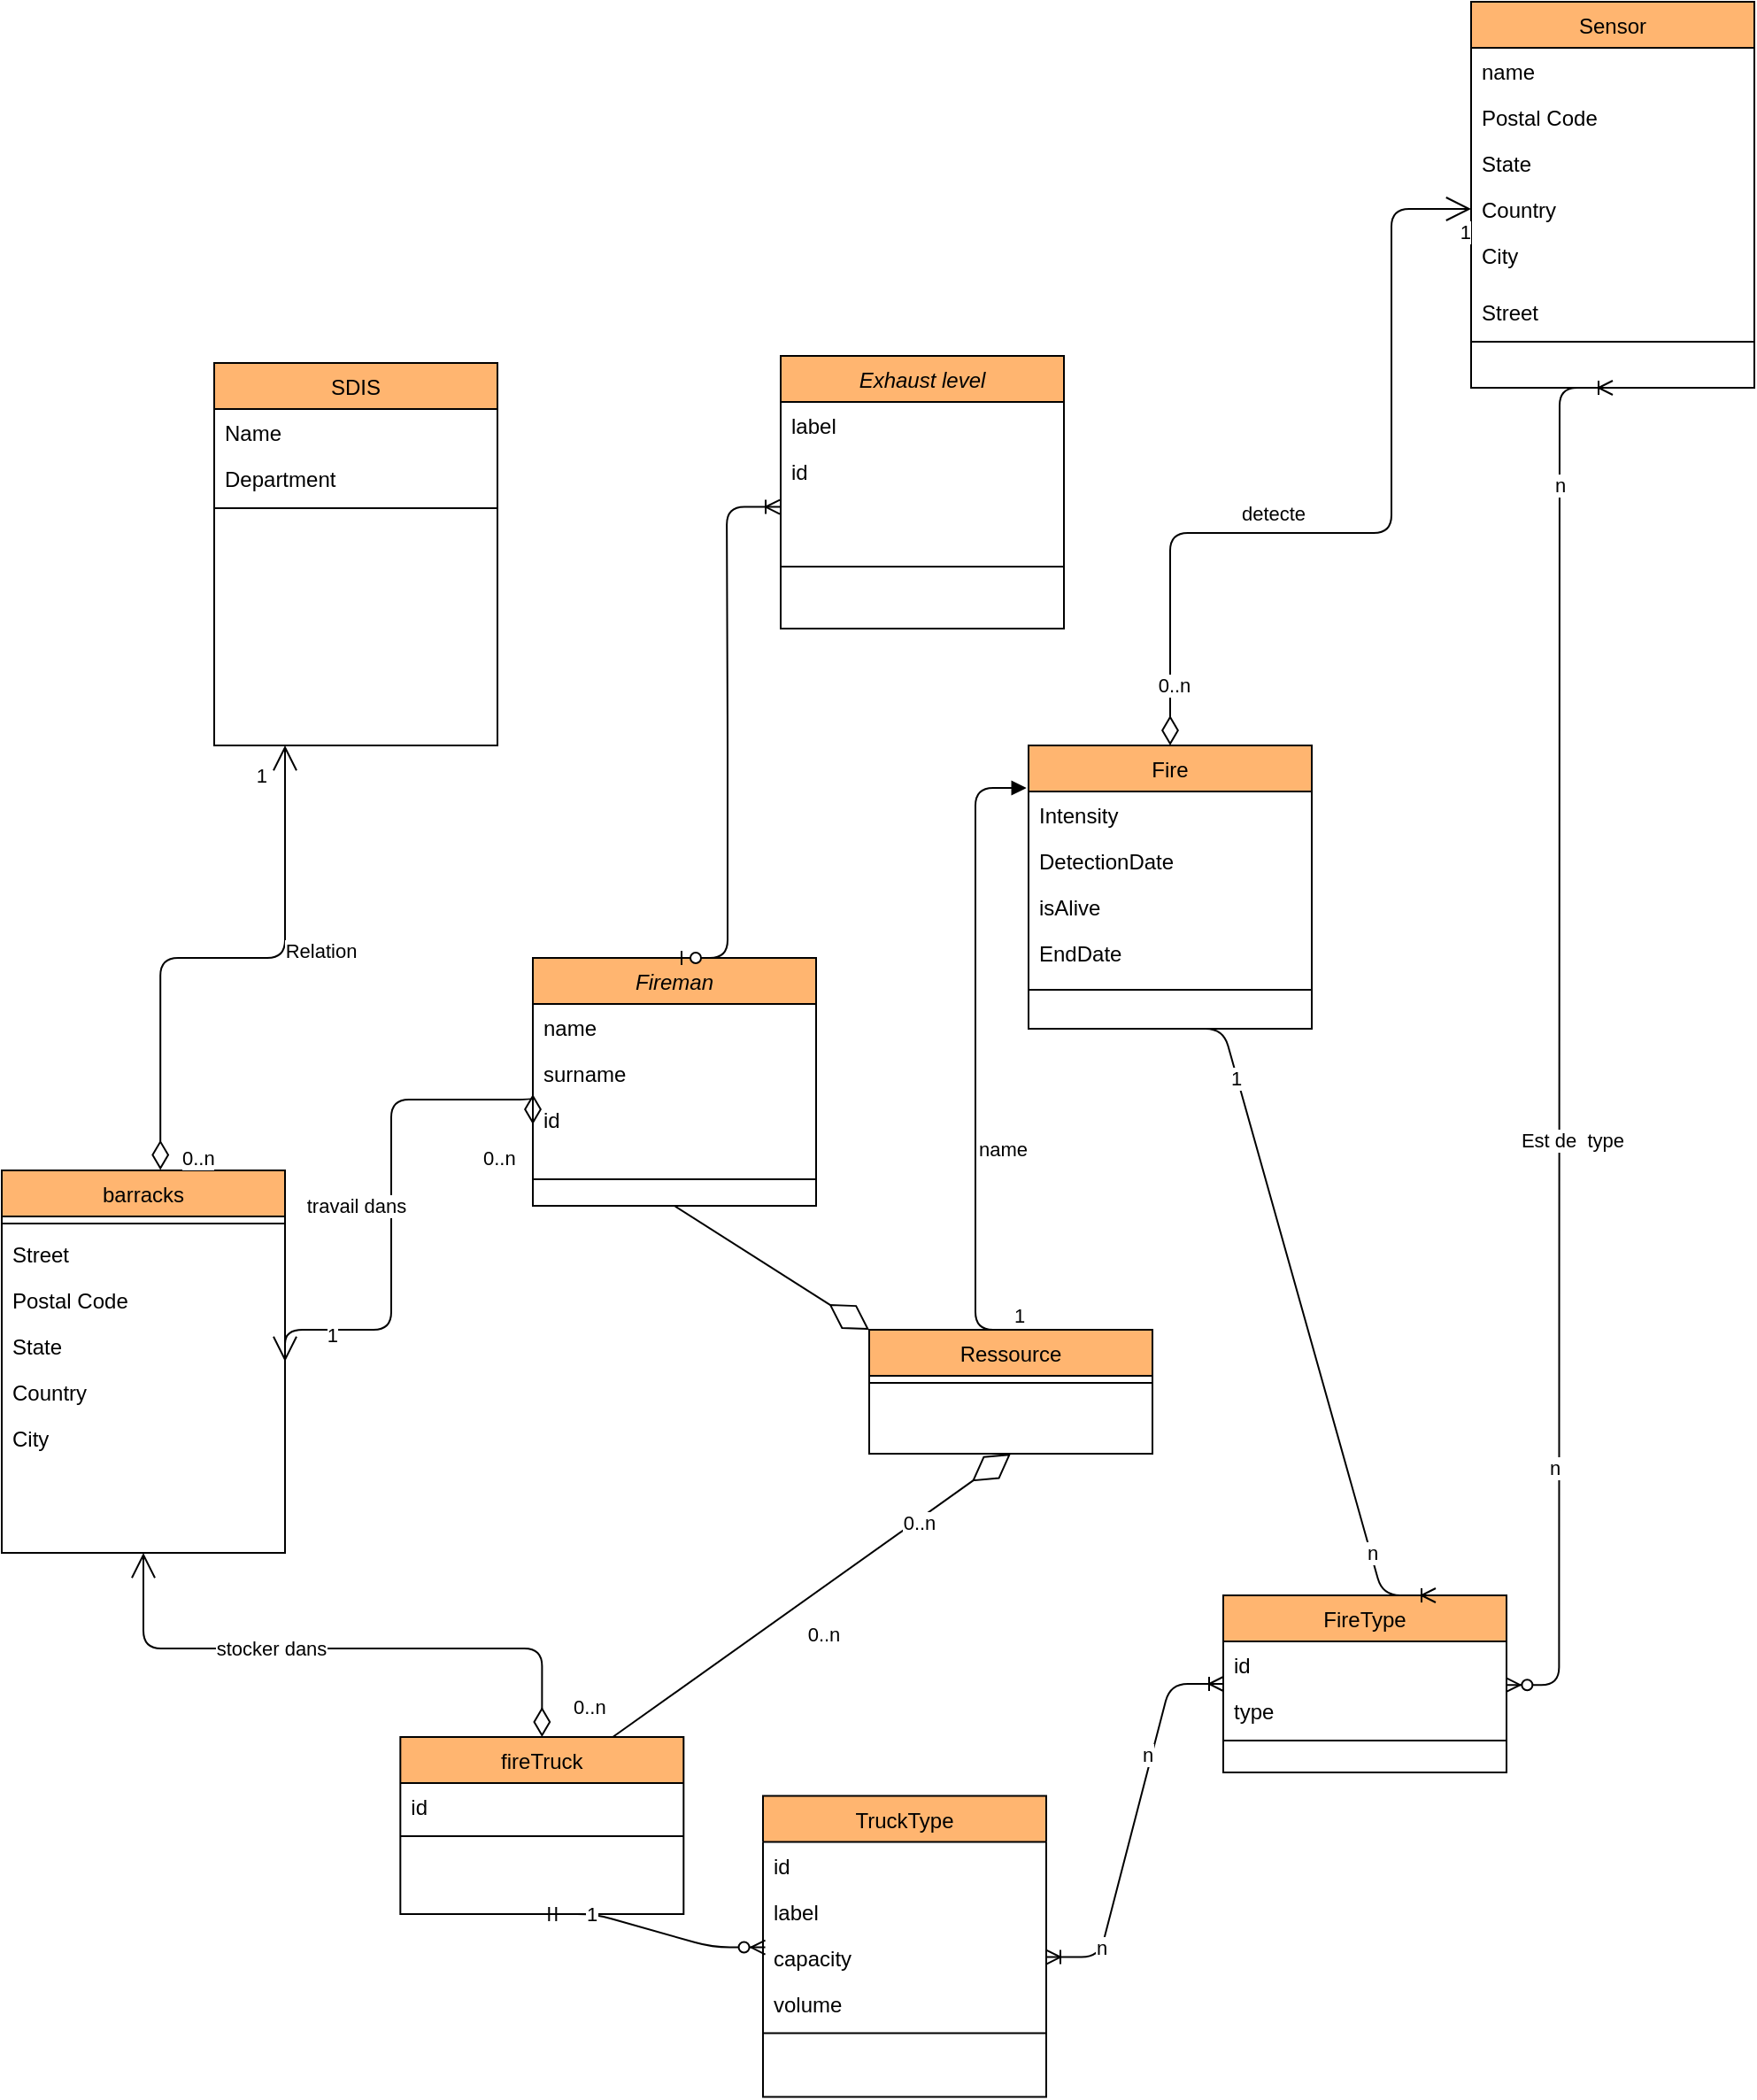 <mxfile version="13.11.0" type="github">
  <diagram id="C5RBs43oDa-KdzZeNtuy" name="Page-1">
    <mxGraphModel dx="1799" dy="2071" grid="1" gridSize="10" guides="1" tooltips="1" connect="1" arrows="1" fold="1" page="1" pageScale="1" pageWidth="827" pageHeight="1169" math="0" shadow="0" extFonts="Permanent Marker^https://fonts.googleapis.com/css?family=Permanent+Marker">
      <root>
        <mxCell id="WIyWlLk6GJQsqaUBKTNV-0" />
        <mxCell id="WIyWlLk6GJQsqaUBKTNV-1" parent="WIyWlLk6GJQsqaUBKTNV-0" />
        <mxCell id="zkfFHV4jXpPFQw0GAbJ--0" value="Fireman" style="swimlane;fontStyle=2;align=center;verticalAlign=top;childLayout=stackLayout;horizontal=1;startSize=26;horizontalStack=0;resizeParent=1;resizeLast=0;collapsible=1;marginBottom=0;rounded=0;shadow=0;strokeWidth=1;fillColor=#FFB570;" parent="WIyWlLk6GJQsqaUBKTNV-1" vertex="1">
          <mxGeometry x="370" y="140" width="160" height="140" as="geometry">
            <mxRectangle x="230" y="140" width="160" height="26" as="alternateBounds" />
          </mxGeometry>
        </mxCell>
        <mxCell id="zkfFHV4jXpPFQw0GAbJ--1" value="name" style="text;align=left;verticalAlign=top;spacingLeft=4;spacingRight=4;overflow=hidden;rotatable=0;points=[[0,0.5],[1,0.5]];portConstraint=eastwest;" parent="zkfFHV4jXpPFQw0GAbJ--0" vertex="1">
          <mxGeometry y="26" width="160" height="26" as="geometry" />
        </mxCell>
        <mxCell id="zkfFHV4jXpPFQw0GAbJ--2" value="surname" style="text;align=left;verticalAlign=top;spacingLeft=4;spacingRight=4;overflow=hidden;rotatable=0;points=[[0,0.5],[1,0.5]];portConstraint=eastwest;rounded=0;shadow=0;html=0;" parent="zkfFHV4jXpPFQw0GAbJ--0" vertex="1">
          <mxGeometry y="52" width="160" height="26" as="geometry" />
        </mxCell>
        <mxCell id="zkfFHV4jXpPFQw0GAbJ--3" value="id" style="text;align=left;verticalAlign=top;spacingLeft=4;spacingRight=4;overflow=hidden;rotatable=0;points=[[0,0.5],[1,0.5]];portConstraint=eastwest;rounded=0;shadow=0;html=0;" parent="zkfFHV4jXpPFQw0GAbJ--0" vertex="1">
          <mxGeometry y="78" width="160" height="32" as="geometry" />
        </mxCell>
        <mxCell id="zkfFHV4jXpPFQw0GAbJ--4" value="" style="line;html=1;strokeWidth=1;align=left;verticalAlign=middle;spacingTop=-1;spacingLeft=3;spacingRight=3;rotatable=0;labelPosition=right;points=[];portConstraint=eastwest;" parent="zkfFHV4jXpPFQw0GAbJ--0" vertex="1">
          <mxGeometry y="110" width="160" height="30" as="geometry" />
        </mxCell>
        <mxCell id="zkfFHV4jXpPFQw0GAbJ--17" value="barracks" style="swimlane;fontStyle=0;align=center;verticalAlign=top;childLayout=stackLayout;horizontal=1;startSize=26;horizontalStack=0;resizeParent=1;resizeLast=0;collapsible=1;marginBottom=0;rounded=0;shadow=0;strokeWidth=1;fillColor=#FFB570;" parent="WIyWlLk6GJQsqaUBKTNV-1" vertex="1">
          <mxGeometry x="70" y="260" width="160" height="216" as="geometry">
            <mxRectangle x="90" y="20" width="160" height="26" as="alternateBounds" />
          </mxGeometry>
        </mxCell>
        <mxCell id="zkfFHV4jXpPFQw0GAbJ--23" value="" style="line;html=1;strokeWidth=1;align=left;verticalAlign=middle;spacingTop=-1;spacingLeft=3;spacingRight=3;rotatable=0;labelPosition=right;points=[];portConstraint=eastwest;" parent="zkfFHV4jXpPFQw0GAbJ--17" vertex="1">
          <mxGeometry y="26" width="160" height="8" as="geometry" />
        </mxCell>
        <mxCell id="6UuoRJ6_l8Mqefl_Qb9X-63" value="Street" style="text;align=left;verticalAlign=top;spacingLeft=4;spacingRight=4;overflow=hidden;rotatable=0;points=[[0,0.5],[1,0.5]];portConstraint=eastwest;rounded=0;shadow=0;html=0;" vertex="1" parent="zkfFHV4jXpPFQw0GAbJ--17">
          <mxGeometry y="34" width="160" height="26" as="geometry" />
        </mxCell>
        <mxCell id="6UuoRJ6_l8Mqefl_Qb9X-67" value="Postal Code" style="text;align=left;verticalAlign=top;spacingLeft=4;spacingRight=4;overflow=hidden;rotatable=0;points=[[0,0.5],[1,0.5]];portConstraint=eastwest;rounded=0;shadow=0;html=0;" vertex="1" parent="zkfFHV4jXpPFQw0GAbJ--17">
          <mxGeometry y="60" width="160" height="26" as="geometry" />
        </mxCell>
        <mxCell id="6UuoRJ6_l8Mqefl_Qb9X-66" value="State" style="text;align=left;verticalAlign=top;spacingLeft=4;spacingRight=4;overflow=hidden;rotatable=0;points=[[0,0.5],[1,0.5]];portConstraint=eastwest;rounded=0;shadow=0;html=0;" vertex="1" parent="zkfFHV4jXpPFQw0GAbJ--17">
          <mxGeometry y="86" width="160" height="26" as="geometry" />
        </mxCell>
        <mxCell id="6UuoRJ6_l8Mqefl_Qb9X-65" value="Country" style="text;align=left;verticalAlign=top;spacingLeft=4;spacingRight=4;overflow=hidden;rotatable=0;points=[[0,0.5],[1,0.5]];portConstraint=eastwest;rounded=0;shadow=0;html=0;" vertex="1" parent="zkfFHV4jXpPFQw0GAbJ--17">
          <mxGeometry y="112" width="160" height="26" as="geometry" />
        </mxCell>
        <mxCell id="6UuoRJ6_l8Mqefl_Qb9X-64" value="City" style="text;align=left;verticalAlign=top;spacingLeft=4;spacingRight=4;overflow=hidden;rotatable=0;points=[[0,0.5],[1,0.5]];portConstraint=eastwest;rounded=0;shadow=0;html=0;" vertex="1" parent="zkfFHV4jXpPFQw0GAbJ--17">
          <mxGeometry y="138" width="160" height="32" as="geometry" />
        </mxCell>
        <mxCell id="6XxaoCj_2Q5xRi3HVW1I-3" value="fireTruck" style="swimlane;fontStyle=0;align=center;verticalAlign=top;childLayout=stackLayout;horizontal=1;startSize=26;horizontalStack=0;resizeParent=1;resizeLast=0;collapsible=1;marginBottom=0;rounded=0;shadow=0;strokeWidth=1;fillColor=#FFB570;" parent="WIyWlLk6GJQsqaUBKTNV-1" vertex="1">
          <mxGeometry x="295.16" y="580" width="160" height="100" as="geometry">
            <mxRectangle x="334" y="380" width="160" height="26" as="alternateBounds" />
          </mxGeometry>
        </mxCell>
        <mxCell id="6XxaoCj_2Q5xRi3HVW1I-4" value="id" style="text;align=left;verticalAlign=top;spacingLeft=4;spacingRight=4;overflow=hidden;rotatable=0;points=[[0,0.5],[1,0.5]];portConstraint=eastwest;" parent="6XxaoCj_2Q5xRi3HVW1I-3" vertex="1">
          <mxGeometry y="26" width="160" height="26" as="geometry" />
        </mxCell>
        <mxCell id="6XxaoCj_2Q5xRi3HVW1I-9" value="" style="line;html=1;strokeWidth=1;align=left;verticalAlign=middle;spacingTop=-1;spacingLeft=3;spacingRight=3;rotatable=0;labelPosition=right;points=[];portConstraint=eastwest;" parent="6XxaoCj_2Q5xRi3HVW1I-3" vertex="1">
          <mxGeometry y="52" width="160" height="8" as="geometry" />
        </mxCell>
        <mxCell id="6XxaoCj_2Q5xRi3HVW1I-12" value="travail dans" style="endArrow=open;html=1;endSize=12;startArrow=diamondThin;startSize=14;startFill=0;edgeStyle=orthogonalEdgeStyle;entryX=1;entryY=0.5;entryDx=0;entryDy=0;exitX=0;exitY=0.5;exitDx=0;exitDy=0;" parent="WIyWlLk6GJQsqaUBKTNV-1" source="zkfFHV4jXpPFQw0GAbJ--3" target="zkfFHV4jXpPFQw0GAbJ--17" edge="1">
          <mxGeometry x="0.018" y="-20" relative="1" as="geometry">
            <mxPoint x="230" y="345" as="sourcePoint" />
            <mxPoint x="260" y="240" as="targetPoint" />
            <Array as="points">
              <mxPoint x="370" y="220" />
              <mxPoint x="290" y="220" />
              <mxPoint x="290" y="350" />
              <mxPoint x="230" y="350" />
            </Array>
            <mxPoint as="offset" />
          </mxGeometry>
        </mxCell>
        <mxCell id="6XxaoCj_2Q5xRi3HVW1I-13" value="0..n" style="edgeLabel;resizable=0;html=1;align=left;verticalAlign=top;" parent="6XxaoCj_2Q5xRi3HVW1I-12" connectable="0" vertex="1">
          <mxGeometry x="-1" relative="1" as="geometry">
            <mxPoint x="-30" y="6" as="offset" />
          </mxGeometry>
        </mxCell>
        <mxCell id="6XxaoCj_2Q5xRi3HVW1I-14" value="1" style="edgeLabel;resizable=0;html=1;align=right;verticalAlign=top;" parent="6XxaoCj_2Q5xRi3HVW1I-12" connectable="0" vertex="1">
          <mxGeometry x="1" relative="1" as="geometry">
            <mxPoint x="30" y="-28" as="offset" />
          </mxGeometry>
        </mxCell>
        <mxCell id="6XxaoCj_2Q5xRi3HVW1I-15" value="stocker dans" style="endArrow=open;html=1;endSize=12;startArrow=diamondThin;startSize=14;startFill=0;edgeStyle=orthogonalEdgeStyle;exitX=0.5;exitY=0;exitDx=0;exitDy=0;entryX=0.5;entryY=1;entryDx=0;entryDy=0;" parent="WIyWlLk6GJQsqaUBKTNV-1" source="6XxaoCj_2Q5xRi3HVW1I-3" target="zkfFHV4jXpPFQw0GAbJ--17" edge="1">
          <mxGeometry x="0.233" relative="1" as="geometry">
            <mxPoint x="390" y="170" as="sourcePoint" />
            <mxPoint x="250.0" y="163.059" as="targetPoint" />
            <Array as="points">
              <mxPoint x="375" y="530" />
              <mxPoint x="150" y="530" />
            </Array>
            <mxPoint as="offset" />
          </mxGeometry>
        </mxCell>
        <mxCell id="6XxaoCj_2Q5xRi3HVW1I-16" value="0..n" style="edgeLabel;resizable=0;html=1;align=left;verticalAlign=top;" parent="6XxaoCj_2Q5xRi3HVW1I-15" connectable="0" vertex="1">
          <mxGeometry x="-1" relative="1" as="geometry">
            <mxPoint x="16" y="-30" as="offset" />
          </mxGeometry>
        </mxCell>
        <mxCell id="6XxaoCj_2Q5xRi3HVW1I-18" value="Fire" style="swimlane;fontStyle=0;align=center;verticalAlign=top;childLayout=stackLayout;horizontal=1;startSize=26;horizontalStack=0;resizeParent=1;resizeLast=0;collapsible=1;marginBottom=0;rounded=0;shadow=0;strokeWidth=1;fillColor=#FFB570;" parent="WIyWlLk6GJQsqaUBKTNV-1" vertex="1">
          <mxGeometry x="650" y="20" width="160" height="160" as="geometry">
            <mxRectangle x="550" y="140" width="160" height="26" as="alternateBounds" />
          </mxGeometry>
        </mxCell>
        <mxCell id="6XxaoCj_2Q5xRi3HVW1I-26" value="Intensity&#xa;" style="text;align=left;verticalAlign=top;spacingLeft=4;spacingRight=4;overflow=hidden;rotatable=0;points=[[0,0.5],[1,0.5]];portConstraint=eastwest;rounded=0;shadow=0;html=0;" parent="6XxaoCj_2Q5xRi3HVW1I-18" vertex="1">
          <mxGeometry y="26" width="160" height="26" as="geometry" />
        </mxCell>
        <mxCell id="6XxaoCj_2Q5xRi3HVW1I-27" value="DetectionDate" style="text;align=left;verticalAlign=top;spacingLeft=4;spacingRight=4;overflow=hidden;rotatable=0;points=[[0,0.5],[1,0.5]];portConstraint=eastwest;rounded=0;shadow=0;html=0;" parent="6XxaoCj_2Q5xRi3HVW1I-18" vertex="1">
          <mxGeometry y="52" width="160" height="26" as="geometry" />
        </mxCell>
        <mxCell id="6XxaoCj_2Q5xRi3HVW1I-29" value="isAlive" style="text;align=left;verticalAlign=top;spacingLeft=4;spacingRight=4;overflow=hidden;rotatable=0;points=[[0,0.5],[1,0.5]];portConstraint=eastwest;rounded=0;shadow=0;html=0;" parent="6XxaoCj_2Q5xRi3HVW1I-18" vertex="1">
          <mxGeometry y="78" width="160" height="26" as="geometry" />
        </mxCell>
        <mxCell id="6XxaoCj_2Q5xRi3HVW1I-30" value="EndDate" style="text;align=left;verticalAlign=top;spacingLeft=4;spacingRight=4;overflow=hidden;rotatable=0;points=[[0,0.5],[1,0.5]];portConstraint=eastwest;rounded=0;shadow=0;html=0;" parent="6XxaoCj_2Q5xRi3HVW1I-18" vertex="1">
          <mxGeometry y="104" width="160" height="30" as="geometry" />
        </mxCell>
        <mxCell id="6XxaoCj_2Q5xRi3HVW1I-24" value="" style="line;html=1;strokeWidth=1;align=left;verticalAlign=middle;spacingTop=-1;spacingLeft=3;spacingRight=3;rotatable=0;labelPosition=right;points=[];portConstraint=eastwest;" parent="6XxaoCj_2Q5xRi3HVW1I-18" vertex="1">
          <mxGeometry y="134" width="160" height="8" as="geometry" />
        </mxCell>
        <mxCell id="6XxaoCj_2Q5xRi3HVW1I-31" value="SDIS" style="swimlane;fontStyle=0;align=center;verticalAlign=top;childLayout=stackLayout;horizontal=1;startSize=26;horizontalStack=0;resizeParent=1;resizeLast=0;collapsible=1;marginBottom=0;rounded=0;shadow=0;strokeWidth=1;fillColor=#FFB570;" parent="WIyWlLk6GJQsqaUBKTNV-1" vertex="1">
          <mxGeometry x="190" y="-196" width="160" height="216" as="geometry">
            <mxRectangle x="550" y="140" width="160" height="26" as="alternateBounds" />
          </mxGeometry>
        </mxCell>
        <mxCell id="6XxaoCj_2Q5xRi3HVW1I-32" value="Name&#xa;" style="text;align=left;verticalAlign=top;spacingLeft=4;spacingRight=4;overflow=hidden;rotatable=0;points=[[0,0.5],[1,0.5]];portConstraint=eastwest;" parent="6XxaoCj_2Q5xRi3HVW1I-31" vertex="1">
          <mxGeometry y="26" width="160" height="26" as="geometry" />
        </mxCell>
        <mxCell id="6XxaoCj_2Q5xRi3HVW1I-34" value="Department&#xa;" style="text;align=left;verticalAlign=top;spacingLeft=4;spacingRight=4;overflow=hidden;rotatable=0;points=[[0,0.5],[1,0.5]];portConstraint=eastwest;rounded=0;shadow=0;html=0;" parent="6XxaoCj_2Q5xRi3HVW1I-31" vertex="1">
          <mxGeometry y="52" width="160" height="26" as="geometry" />
        </mxCell>
        <mxCell id="6XxaoCj_2Q5xRi3HVW1I-37" value="" style="line;html=1;strokeWidth=1;align=left;verticalAlign=middle;spacingTop=-1;spacingLeft=3;spacingRight=3;rotatable=0;labelPosition=right;points=[];portConstraint=eastwest;" parent="6XxaoCj_2Q5xRi3HVW1I-31" vertex="1">
          <mxGeometry y="78" width="160" height="8" as="geometry" />
        </mxCell>
        <mxCell id="6XxaoCj_2Q5xRi3HVW1I-41" value="Relation" style="endArrow=open;html=1;endSize=12;startArrow=diamondThin;startSize=14;startFill=0;edgeStyle=orthogonalEdgeStyle;exitX=0.56;exitY=-0.001;exitDx=0;exitDy=0;exitPerimeter=0;entryX=0.25;entryY=1;entryDx=0;entryDy=0;" parent="WIyWlLk6GJQsqaUBKTNV-1" source="zkfFHV4jXpPFQw0GAbJ--17" target="6XxaoCj_2Q5xRi3HVW1I-31" edge="1">
          <mxGeometry x="0.25" y="-20" relative="1" as="geometry">
            <mxPoint x="170" y="-40" as="sourcePoint" />
            <mxPoint x="330" y="-40" as="targetPoint" />
            <mxPoint as="offset" />
          </mxGeometry>
        </mxCell>
        <mxCell id="6XxaoCj_2Q5xRi3HVW1I-42" value="0..n" style="edgeLabel;resizable=0;html=1;align=left;verticalAlign=top;" parent="6XxaoCj_2Q5xRi3HVW1I-41" connectable="0" vertex="1">
          <mxGeometry x="-1" relative="1" as="geometry">
            <mxPoint x="10.4" y="-19.78" as="offset" />
          </mxGeometry>
        </mxCell>
        <mxCell id="6XxaoCj_2Q5xRi3HVW1I-43" value="1" style="edgeLabel;resizable=0;html=1;align=right;verticalAlign=top;" parent="6XxaoCj_2Q5xRi3HVW1I-41" connectable="0" vertex="1">
          <mxGeometry x="1" relative="1" as="geometry">
            <mxPoint x="-10" y="3.97" as="offset" />
          </mxGeometry>
        </mxCell>
        <mxCell id="6XxaoCj_2Q5xRi3HVW1I-48" value="Ressource" style="swimlane;fontStyle=0;align=center;verticalAlign=top;childLayout=stackLayout;horizontal=1;startSize=26;horizontalStack=0;resizeParent=1;resizeLast=0;collapsible=1;marginBottom=0;rounded=0;shadow=0;strokeWidth=1;fillColor=#FFB570;" parent="WIyWlLk6GJQsqaUBKTNV-1" vertex="1">
          <mxGeometry x="560" y="350" width="160" height="70" as="geometry">
            <mxRectangle x="550" y="140" width="160" height="26" as="alternateBounds" />
          </mxGeometry>
        </mxCell>
        <mxCell id="6XxaoCj_2Q5xRi3HVW1I-54" value="" style="line;html=1;strokeWidth=1;align=left;verticalAlign=middle;spacingTop=-1;spacingLeft=3;spacingRight=3;rotatable=0;labelPosition=right;points=[];portConstraint=eastwest;" parent="6XxaoCj_2Q5xRi3HVW1I-48" vertex="1">
          <mxGeometry y="26" width="160" height="8" as="geometry" />
        </mxCell>
        <mxCell id="6XxaoCj_2Q5xRi3HVW1I-56" value="name" style="endArrow=block;endFill=1;html=1;edgeStyle=orthogonalEdgeStyle;align=left;verticalAlign=top;exitX=0.5;exitY=0;exitDx=0;exitDy=0;entryX=-0.007;entryY=-0.077;entryDx=0;entryDy=0;entryPerimeter=0;" parent="WIyWlLk6GJQsqaUBKTNV-1" source="6XxaoCj_2Q5xRi3HVW1I-48" target="6XxaoCj_2Q5xRi3HVW1I-26" edge="1">
          <mxGeometry x="-0.238" relative="1" as="geometry">
            <mxPoint x="560" y="117" as="sourcePoint" />
            <mxPoint x="670" y="210" as="targetPoint" />
            <mxPoint as="offset" />
            <Array as="points">
              <mxPoint x="620" y="350" />
              <mxPoint x="620" y="44" />
            </Array>
          </mxGeometry>
        </mxCell>
        <mxCell id="6XxaoCj_2Q5xRi3HVW1I-57" value="1" style="edgeLabel;resizable=0;html=1;align=left;verticalAlign=bottom;" parent="6XxaoCj_2Q5xRi3HVW1I-56" connectable="0" vertex="1">
          <mxGeometry x="-1" relative="1" as="geometry" />
        </mxCell>
        <mxCell id="6XxaoCj_2Q5xRi3HVW1I-65" value="" style="endArrow=diamondThin;endFill=0;endSize=24;html=1;exitX=0.5;exitY=1;exitDx=0;exitDy=0;entryX=0;entryY=0;entryDx=0;entryDy=0;" parent="WIyWlLk6GJQsqaUBKTNV-1" source="zkfFHV4jXpPFQw0GAbJ--0" target="6XxaoCj_2Q5xRi3HVW1I-48" edge="1">
          <mxGeometry width="160" relative="1" as="geometry">
            <mxPoint x="250" y="280.32" as="sourcePoint" />
            <mxPoint x="398.08" y="279.998" as="targetPoint" />
          </mxGeometry>
        </mxCell>
        <mxCell id="6XxaoCj_2Q5xRi3HVW1I-66" value="" style="endArrow=diamondThin;endFill=0;endSize=24;html=1;exitX=0.75;exitY=0;exitDx=0;exitDy=0;entryX=0.5;entryY=1;entryDx=0;entryDy=0;" parent="WIyWlLk6GJQsqaUBKTNV-1" source="6XxaoCj_2Q5xRi3HVW1I-3" edge="1" target="6XxaoCj_2Q5xRi3HVW1I-48">
          <mxGeometry width="160" relative="1" as="geometry">
            <mxPoint x="344" y="345" as="sourcePoint" />
            <mxPoint x="520" y="466" as="targetPoint" />
            <Array as="points" />
          </mxGeometry>
        </mxCell>
        <mxCell id="6UuoRJ6_l8Mqefl_Qb9X-54" value="0..n" style="edgeLabel;html=1;align=center;verticalAlign=middle;resizable=0;points=[];" vertex="1" connectable="0" parent="6XxaoCj_2Q5xRi3HVW1I-66">
          <mxGeometry x="0.531" y="-1" relative="1" as="geometry">
            <mxPoint as="offset" />
          </mxGeometry>
        </mxCell>
        <mxCell id="TliI0fEr58T3ftXOWLpj-0" value="Sensor" style="swimlane;fontStyle=0;align=center;verticalAlign=top;childLayout=stackLayout;horizontal=1;startSize=26;horizontalStack=0;resizeParent=1;resizeLast=0;collapsible=1;marginBottom=0;rounded=0;shadow=0;strokeWidth=1;fillColor=#FFB570;" parent="WIyWlLk6GJQsqaUBKTNV-1" vertex="1">
          <mxGeometry x="900" y="-400" width="160" height="218" as="geometry">
            <mxRectangle x="550" y="140" width="160" height="26" as="alternateBounds" />
          </mxGeometry>
        </mxCell>
        <mxCell id="TliI0fEr58T3ftXOWLpj-1" value="name" style="text;align=left;verticalAlign=top;spacingLeft=4;spacingRight=4;overflow=hidden;rotatable=0;points=[[0,0.5],[1,0.5]];portConstraint=eastwest;" parent="TliI0fEr58T3ftXOWLpj-0" vertex="1">
          <mxGeometry y="26" width="160" height="26" as="geometry" />
        </mxCell>
        <mxCell id="6UuoRJ6_l8Mqefl_Qb9X-62" value="Postal Code" style="text;align=left;verticalAlign=top;spacingLeft=4;spacingRight=4;overflow=hidden;rotatable=0;points=[[0,0.5],[1,0.5]];portConstraint=eastwest;rounded=0;shadow=0;html=0;" vertex="1" parent="TliI0fEr58T3ftXOWLpj-0">
          <mxGeometry y="52" width="160" height="26" as="geometry" />
        </mxCell>
        <mxCell id="6UuoRJ6_l8Mqefl_Qb9X-61" value="State" style="text;align=left;verticalAlign=top;spacingLeft=4;spacingRight=4;overflow=hidden;rotatable=0;points=[[0,0.5],[1,0.5]];portConstraint=eastwest;rounded=0;shadow=0;html=0;" vertex="1" parent="TliI0fEr58T3ftXOWLpj-0">
          <mxGeometry y="78" width="160" height="26" as="geometry" />
        </mxCell>
        <mxCell id="6UuoRJ6_l8Mqefl_Qb9X-60" value="Country" style="text;align=left;verticalAlign=top;spacingLeft=4;spacingRight=4;overflow=hidden;rotatable=0;points=[[0,0.5],[1,0.5]];portConstraint=eastwest;rounded=0;shadow=0;html=0;" vertex="1" parent="TliI0fEr58T3ftXOWLpj-0">
          <mxGeometry y="104" width="160" height="26" as="geometry" />
        </mxCell>
        <mxCell id="6UuoRJ6_l8Mqefl_Qb9X-59" value="City" style="text;align=left;verticalAlign=top;spacingLeft=4;spacingRight=4;overflow=hidden;rotatable=0;points=[[0,0.5],[1,0.5]];portConstraint=eastwest;rounded=0;shadow=0;html=0;" vertex="1" parent="TliI0fEr58T3ftXOWLpj-0">
          <mxGeometry y="130" width="160" height="32" as="geometry" />
        </mxCell>
        <mxCell id="6UuoRJ6_l8Mqefl_Qb9X-58" value="Street" style="text;align=left;verticalAlign=top;spacingLeft=4;spacingRight=4;overflow=hidden;rotatable=0;points=[[0,0.5],[1,0.5]];portConstraint=eastwest;rounded=0;shadow=0;html=0;" vertex="1" parent="TliI0fEr58T3ftXOWLpj-0">
          <mxGeometry y="162" width="160" height="26" as="geometry" />
        </mxCell>
        <mxCell id="TliI0fEr58T3ftXOWLpj-10" value="" style="line;html=1;strokeWidth=1;align=left;verticalAlign=middle;spacingTop=-1;spacingLeft=3;spacingRight=3;rotatable=0;labelPosition=right;points=[];portConstraint=eastwest;" parent="TliI0fEr58T3ftXOWLpj-0" vertex="1">
          <mxGeometry y="188" width="160" height="8" as="geometry" />
        </mxCell>
        <mxCell id="TliI0fEr58T3ftXOWLpj-13" value="detecte" style="endArrow=open;html=1;endSize=12;startArrow=diamondThin;startSize=14;startFill=0;edgeStyle=orthogonalEdgeStyle;exitX=0.5;exitY=0;exitDx=0;exitDy=0;entryX=0;entryY=0.5;entryDx=0;entryDy=0;" parent="WIyWlLk6GJQsqaUBKTNV-1" source="6XxaoCj_2Q5xRi3HVW1I-18" edge="1">
          <mxGeometry x="-0.247" y="11" relative="1" as="geometry">
            <mxPoint x="630" y="380" as="sourcePoint" />
            <mxPoint x="900" y="-283" as="targetPoint" />
            <mxPoint as="offset" />
            <Array as="points">
              <mxPoint x="730" y="-100" />
              <mxPoint x="855" y="-100" />
              <mxPoint x="855" y="-283" />
            </Array>
          </mxGeometry>
        </mxCell>
        <mxCell id="TliI0fEr58T3ftXOWLpj-15" value="1" style="edgeLabel;resizable=0;html=1;align=right;verticalAlign=top;" parent="TliI0fEr58T3ftXOWLpj-13" connectable="0" vertex="1">
          <mxGeometry x="1" relative="1" as="geometry" />
        </mxCell>
        <mxCell id="6UuoRJ6_l8Mqefl_Qb9X-55" value="0..n" style="edgeLabel;html=1;align=center;verticalAlign=middle;resizable=0;points=[];" vertex="1" connectable="0" parent="TliI0fEr58T3ftXOWLpj-13">
          <mxGeometry x="-0.855" y="-2" relative="1" as="geometry">
            <mxPoint as="offset" />
          </mxGeometry>
        </mxCell>
        <mxCell id="6UuoRJ6_l8Mqefl_Qb9X-6" value="FireType" style="swimlane;fontStyle=0;align=center;verticalAlign=top;childLayout=stackLayout;horizontal=1;startSize=26;horizontalStack=0;resizeParent=1;resizeLast=0;collapsible=1;marginBottom=0;rounded=0;shadow=0;strokeWidth=1;fillColor=#FFB570;" vertex="1" parent="WIyWlLk6GJQsqaUBKTNV-1">
          <mxGeometry x="760" y="500" width="160" height="100" as="geometry">
            <mxRectangle x="590" y="510" width="160" height="26" as="alternateBounds" />
          </mxGeometry>
        </mxCell>
        <mxCell id="6UuoRJ6_l8Mqefl_Qb9X-7" value="id" style="text;align=left;verticalAlign=top;spacingLeft=4;spacingRight=4;overflow=hidden;rotatable=0;points=[[0,0.5],[1,0.5]];portConstraint=eastwest;" vertex="1" parent="6UuoRJ6_l8Mqefl_Qb9X-6">
          <mxGeometry y="26" width="160" height="26" as="geometry" />
        </mxCell>
        <mxCell id="6UuoRJ6_l8Mqefl_Qb9X-8" value="type&#xa;" style="text;align=left;verticalAlign=top;spacingLeft=4;spacingRight=4;overflow=hidden;rotatable=0;points=[[0,0.5],[1,0.5]];portConstraint=eastwest;" vertex="1" parent="6UuoRJ6_l8Mqefl_Qb9X-6">
          <mxGeometry y="52" width="160" height="26" as="geometry" />
        </mxCell>
        <mxCell id="6UuoRJ6_l8Mqefl_Qb9X-9" value="" style="line;html=1;strokeWidth=1;align=left;verticalAlign=middle;spacingTop=-1;spacingLeft=3;spacingRight=3;rotatable=0;labelPosition=right;points=[];portConstraint=eastwest;" vertex="1" parent="6UuoRJ6_l8Mqefl_Qb9X-6">
          <mxGeometry y="78" width="160" height="8" as="geometry" />
        </mxCell>
        <mxCell id="6UuoRJ6_l8Mqefl_Qb9X-10" value="" style="edgeStyle=entityRelationEdgeStyle;fontSize=12;html=1;endArrow=ERoneToMany;startArrow=ERzeroToMany;entryX=0.5;entryY=1;entryDx=0;entryDy=0;exitX=0.998;exitY=0.946;exitDx=0;exitDy=0;exitPerimeter=0;" edge="1" parent="WIyWlLk6GJQsqaUBKTNV-1" source="6UuoRJ6_l8Mqefl_Qb9X-7" target="TliI0fEr58T3ftXOWLpj-0">
          <mxGeometry width="100" height="100" relative="1" as="geometry">
            <mxPoint x="610" y="430" as="sourcePoint" />
            <mxPoint x="710" y="330" as="targetPoint" />
          </mxGeometry>
        </mxCell>
        <mxCell id="6UuoRJ6_l8Mqefl_Qb9X-11" value="Est de&amp;nbsp; type" style="edgeLabel;html=1;align=center;verticalAlign=middle;resizable=0;points=[];" vertex="1" connectable="0" parent="6UuoRJ6_l8Mqefl_Qb9X-10">
          <mxGeometry x="-0.147" y="-1" relative="1" as="geometry">
            <mxPoint x="5.92" as="offset" />
          </mxGeometry>
        </mxCell>
        <mxCell id="6UuoRJ6_l8Mqefl_Qb9X-15" value="n" style="edgeLabel;html=1;align=center;verticalAlign=middle;resizable=0;points=[];" vertex="1" connectable="0" parent="6UuoRJ6_l8Mqefl_Qb9X-10">
          <mxGeometry x="0.787" relative="1" as="geometry">
            <mxPoint as="offset" />
          </mxGeometry>
        </mxCell>
        <mxCell id="6UuoRJ6_l8Mqefl_Qb9X-16" value="n" style="edgeLabel;html=1;align=center;verticalAlign=middle;resizable=0;points=[];" vertex="1" connectable="0" parent="6UuoRJ6_l8Mqefl_Qb9X-10">
          <mxGeometry x="-0.614" y="3" relative="1" as="geometry">
            <mxPoint as="offset" />
          </mxGeometry>
        </mxCell>
        <mxCell id="6UuoRJ6_l8Mqefl_Qb9X-12" value="" style="edgeStyle=entityRelationEdgeStyle;fontSize=12;html=1;endArrow=ERoneToMany;exitX=0.5;exitY=1;exitDx=0;exitDy=0;entryX=0.75;entryY=0;entryDx=0;entryDy=0;" edge="1" parent="WIyWlLk6GJQsqaUBKTNV-1" source="6XxaoCj_2Q5xRi3HVW1I-18" target="6UuoRJ6_l8Mqefl_Qb9X-6">
          <mxGeometry width="100" height="100" relative="1" as="geometry">
            <mxPoint x="729" y="308" as="sourcePoint" />
            <mxPoint x="669" y="500" as="targetPoint" />
          </mxGeometry>
        </mxCell>
        <mxCell id="6UuoRJ6_l8Mqefl_Qb9X-13" value="1" style="edgeLabel;html=1;align=center;verticalAlign=middle;resizable=0;points=[];" vertex="1" connectable="0" parent="6UuoRJ6_l8Mqefl_Qb9X-12">
          <mxGeometry x="-0.699" y="-1" relative="1" as="geometry">
            <mxPoint as="offset" />
          </mxGeometry>
        </mxCell>
        <mxCell id="6UuoRJ6_l8Mqefl_Qb9X-14" value="n" style="edgeLabel;html=1;align=center;verticalAlign=middle;resizable=0;points=[];" vertex="1" connectable="0" parent="6UuoRJ6_l8Mqefl_Qb9X-12">
          <mxGeometry x="0.719" relative="1" as="geometry">
            <mxPoint as="offset" />
          </mxGeometry>
        </mxCell>
        <mxCell id="6UuoRJ6_l8Mqefl_Qb9X-17" value="" style="edgeStyle=entityRelationEdgeStyle;fontSize=12;html=1;endArrow=ERoneToMany;startArrow=ERoneToMany;entryX=0;entryY=0.923;entryDx=0;entryDy=0;entryPerimeter=0;exitX=1;exitY=0.5;exitDx=0;exitDy=0;" edge="1" parent="WIyWlLk6GJQsqaUBKTNV-1" source="6UuoRJ6_l8Mqefl_Qb9X-47" target="6UuoRJ6_l8Mqefl_Qb9X-7">
          <mxGeometry width="100" height="100" relative="1" as="geometry">
            <mxPoint x="598.16" y="605" as="sourcePoint" />
            <mxPoint x="568.16" y="740" as="targetPoint" />
          </mxGeometry>
        </mxCell>
        <mxCell id="6UuoRJ6_l8Mqefl_Qb9X-18" value="n" style="edgeLabel;html=1;align=center;verticalAlign=middle;resizable=0;points=[];" vertex="1" connectable="0" parent="6UuoRJ6_l8Mqefl_Qb9X-17">
          <mxGeometry x="-0.678" y="1" relative="1" as="geometry">
            <mxPoint as="offset" />
          </mxGeometry>
        </mxCell>
        <mxCell id="6UuoRJ6_l8Mqefl_Qb9X-19" value="n" style="edgeLabel;html=1;align=center;verticalAlign=middle;resizable=0;points=[];" vertex="1" connectable="0" parent="6UuoRJ6_l8Mqefl_Qb9X-17">
          <mxGeometry x="0.346" y="3" relative="1" as="geometry">
            <mxPoint as="offset" />
          </mxGeometry>
        </mxCell>
        <mxCell id="6UuoRJ6_l8Mqefl_Qb9X-22" value="TruckType" style="swimlane;fontStyle=0;align=center;verticalAlign=top;childLayout=stackLayout;horizontal=1;startSize=26;horizontalStack=0;resizeParent=1;resizeLast=0;collapsible=1;marginBottom=0;rounded=0;shadow=0;strokeWidth=1;fillColor=#FFB570;" vertex="1" parent="WIyWlLk6GJQsqaUBKTNV-1">
          <mxGeometry x="500" y="613.27" width="160" height="170" as="geometry">
            <mxRectangle x="334" y="380" width="160" height="26" as="alternateBounds" />
          </mxGeometry>
        </mxCell>
        <mxCell id="6UuoRJ6_l8Mqefl_Qb9X-23" value="id" style="text;align=left;verticalAlign=top;spacingLeft=4;spacingRight=4;overflow=hidden;rotatable=0;points=[[0,0.5],[1,0.5]];portConstraint=eastwest;" vertex="1" parent="6UuoRJ6_l8Mqefl_Qb9X-22">
          <mxGeometry y="26" width="160" height="26" as="geometry" />
        </mxCell>
        <mxCell id="6UuoRJ6_l8Mqefl_Qb9X-49" value="label" style="text;align=left;verticalAlign=top;spacingLeft=4;spacingRight=4;overflow=hidden;rotatable=0;points=[[0,0.5],[1,0.5]];portConstraint=eastwest;" vertex="1" parent="6UuoRJ6_l8Mqefl_Qb9X-22">
          <mxGeometry y="52" width="160" height="26" as="geometry" />
        </mxCell>
        <mxCell id="6UuoRJ6_l8Mqefl_Qb9X-47" value="capacity" style="text;align=left;verticalAlign=top;spacingLeft=4;spacingRight=4;overflow=hidden;rotatable=0;points=[[0,0.5],[1,0.5]];portConstraint=eastwest;" vertex="1" parent="6UuoRJ6_l8Mqefl_Qb9X-22">
          <mxGeometry y="78" width="160" height="26" as="geometry" />
        </mxCell>
        <mxCell id="6UuoRJ6_l8Mqefl_Qb9X-48" value="volume" style="text;align=left;verticalAlign=top;spacingLeft=4;spacingRight=4;overflow=hidden;rotatable=0;points=[[0,0.5],[1,0.5]];portConstraint=eastwest;" vertex="1" parent="6UuoRJ6_l8Mqefl_Qb9X-22">
          <mxGeometry y="104" width="160" height="26" as="geometry" />
        </mxCell>
        <mxCell id="6UuoRJ6_l8Mqefl_Qb9X-25" value="" style="line;html=1;strokeWidth=1;align=left;verticalAlign=middle;spacingTop=-1;spacingLeft=3;spacingRight=3;rotatable=0;labelPosition=right;points=[];portConstraint=eastwest;" vertex="1" parent="6UuoRJ6_l8Mqefl_Qb9X-22">
          <mxGeometry y="130" width="160" height="8" as="geometry" />
        </mxCell>
        <mxCell id="6UuoRJ6_l8Mqefl_Qb9X-26" value="Exhaust level" style="swimlane;fontStyle=2;align=center;verticalAlign=top;childLayout=stackLayout;horizontal=1;startSize=26;horizontalStack=0;resizeParent=1;resizeLast=0;collapsible=1;marginBottom=0;rounded=0;shadow=0;strokeWidth=1;fillColor=#FFB570;" vertex="1" parent="WIyWlLk6GJQsqaUBKTNV-1">
          <mxGeometry x="510" y="-200" width="160" height="154" as="geometry">
            <mxRectangle x="230" y="140" width="160" height="26" as="alternateBounds" />
          </mxGeometry>
        </mxCell>
        <mxCell id="6UuoRJ6_l8Mqefl_Qb9X-28" value="label" style="text;align=left;verticalAlign=top;spacingLeft=4;spacingRight=4;overflow=hidden;rotatable=0;points=[[0,0.5],[1,0.5]];portConstraint=eastwest;rounded=0;shadow=0;html=0;" vertex="1" parent="6UuoRJ6_l8Mqefl_Qb9X-26">
          <mxGeometry y="26" width="160" height="26" as="geometry" />
        </mxCell>
        <mxCell id="6UuoRJ6_l8Mqefl_Qb9X-29" value="id" style="text;align=left;verticalAlign=top;spacingLeft=4;spacingRight=4;overflow=hidden;rotatable=0;points=[[0,0.5],[1,0.5]];portConstraint=eastwest;rounded=0;shadow=0;html=0;" vertex="1" parent="6UuoRJ6_l8Mqefl_Qb9X-26">
          <mxGeometry y="52" width="160" height="32" as="geometry" />
        </mxCell>
        <mxCell id="6UuoRJ6_l8Mqefl_Qb9X-31" value="" style="line;html=1;strokeWidth=1;align=left;verticalAlign=middle;spacingTop=-1;spacingLeft=3;spacingRight=3;rotatable=0;labelPosition=right;points=[];portConstraint=eastwest;" vertex="1" parent="6UuoRJ6_l8Mqefl_Qb9X-26">
          <mxGeometry y="84" width="160" height="70" as="geometry" />
        </mxCell>
        <mxCell id="6UuoRJ6_l8Mqefl_Qb9X-32" value="" style="edgeStyle=entityRelationEdgeStyle;fontSize=12;html=1;endArrow=ERoneToMany;startArrow=ERzeroToOne;entryX=-0.003;entryY=1.04;entryDx=0;entryDy=0;exitX=0.5;exitY=0;exitDx=0;exitDy=0;entryPerimeter=0;" edge="1" parent="WIyWlLk6GJQsqaUBKTNV-1" source="zkfFHV4jXpPFQw0GAbJ--0" target="6UuoRJ6_l8Mqefl_Qb9X-29">
          <mxGeometry width="100" height="100" relative="1" as="geometry">
            <mxPoint x="-420" y="360" as="sourcePoint" />
            <mxPoint x="-320" y="260" as="targetPoint" />
          </mxGeometry>
        </mxCell>
        <mxCell id="6UuoRJ6_l8Mqefl_Qb9X-50" value="" style="edgeStyle=entityRelationEdgeStyle;fontSize=12;html=1;endArrow=ERzeroToMany;startArrow=ERmandOne;exitX=0.5;exitY=1;exitDx=0;exitDy=0;entryX=0.008;entryY=0.288;entryDx=0;entryDy=0;entryPerimeter=0;" edge="1" parent="WIyWlLk6GJQsqaUBKTNV-1" source="6XxaoCj_2Q5xRi3HVW1I-3" target="6UuoRJ6_l8Mqefl_Qb9X-47">
          <mxGeometry width="100" height="100" relative="1" as="geometry">
            <mxPoint x="258.16" y="830" as="sourcePoint" />
            <mxPoint x="528.16" y="790" as="targetPoint" />
          </mxGeometry>
        </mxCell>
        <mxCell id="6UuoRJ6_l8Mqefl_Qb9X-51" value="1" style="edgeLabel;html=1;align=center;verticalAlign=middle;resizable=0;points=[];" vertex="1" connectable="0" parent="6UuoRJ6_l8Mqefl_Qb9X-50">
          <mxGeometry x="-0.567" relative="1" as="geometry">
            <mxPoint as="offset" />
          </mxGeometry>
        </mxCell>
        <mxCell id="6UuoRJ6_l8Mqefl_Qb9X-53" value="0..n" style="edgeLabel;html=1;align=center;verticalAlign=middle;resizable=0;points=[];" vertex="1" connectable="0" parent="6UuoRJ6_l8Mqefl_Qb9X-50">
          <mxGeometry x="0.543" relative="1" as="geometry">
            <mxPoint x="61.84" y="-176.73" as="offset" />
          </mxGeometry>
        </mxCell>
      </root>
    </mxGraphModel>
  </diagram>
</mxfile>
